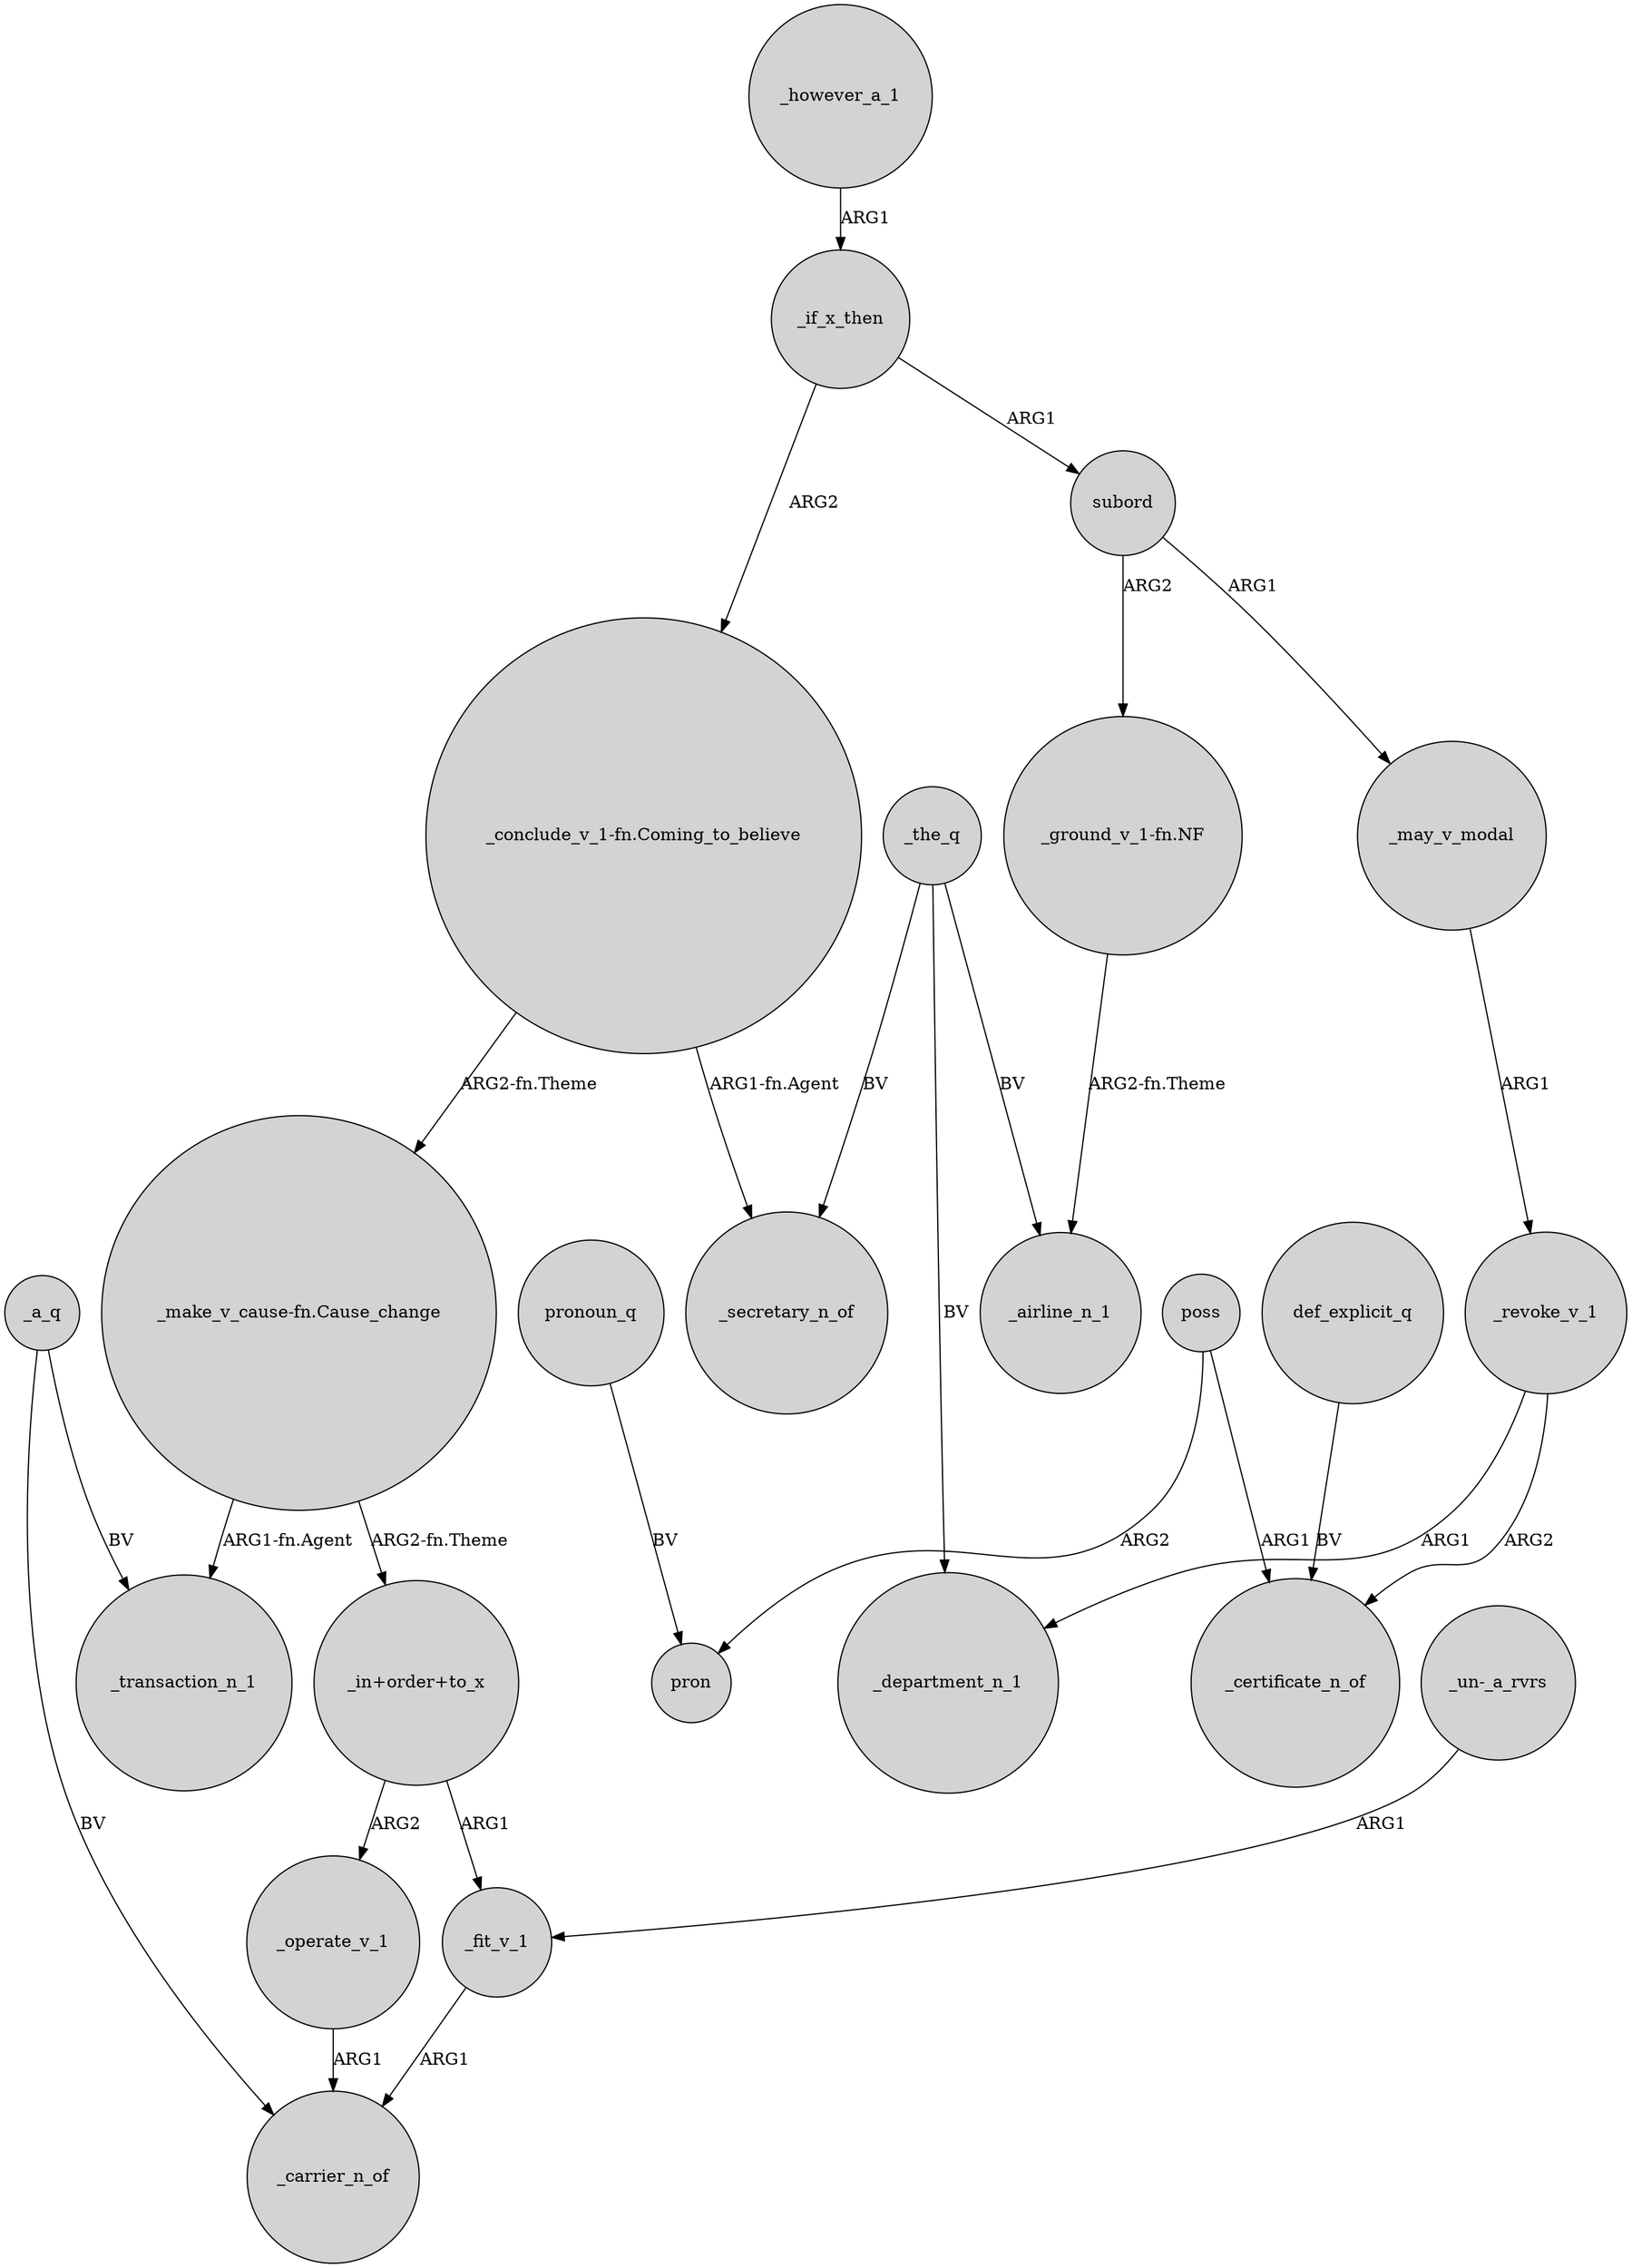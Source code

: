 digraph {
	node [shape=circle style=filled]
	"_conclude_v_1-fn.Coming_to_believe" -> _secretary_n_of [label="ARG1-fn.Agent"]
	poss -> pron [label=ARG2]
	"_make_v_cause-fn.Cause_change" -> _transaction_n_1 [label="ARG1-fn.Agent"]
	_operate_v_1 -> _carrier_n_of [label=ARG1]
	_fit_v_1 -> _carrier_n_of [label=ARG1]
	_if_x_then -> subord [label=ARG1]
	_if_x_then -> "_conclude_v_1-fn.Coming_to_believe" [label=ARG2]
	_revoke_v_1 -> _department_n_1 [label=ARG1]
	subord -> "_ground_v_1-fn.NF" [label=ARG2]
	"_un-_a_rvrs" -> _fit_v_1 [label=ARG1]
	_the_q -> _secretary_n_of [label=BV]
	_a_q -> _transaction_n_1 [label=BV]
	_the_q -> _department_n_1 [label=BV]
	_may_v_modal -> _revoke_v_1 [label=ARG1]
	poss -> _certificate_n_of [label=ARG1]
	pronoun_q -> pron [label=BV]
	"_make_v_cause-fn.Cause_change" -> "_in+order+to_x" [label="ARG2-fn.Theme"]
	_revoke_v_1 -> _certificate_n_of [label=ARG2]
	_the_q -> _airline_n_1 [label=BV]
	_a_q -> _carrier_n_of [label=BV]
	"_ground_v_1-fn.NF" -> _airline_n_1 [label="ARG2-fn.Theme"]
	_however_a_1 -> _if_x_then [label=ARG1]
	subord -> _may_v_modal [label=ARG1]
	"_conclude_v_1-fn.Coming_to_believe" -> "_make_v_cause-fn.Cause_change" [label="ARG2-fn.Theme"]
	def_explicit_q -> _certificate_n_of [label=BV]
	"_in+order+to_x" -> _fit_v_1 [label=ARG1]
	"_in+order+to_x" -> _operate_v_1 [label=ARG2]
}
